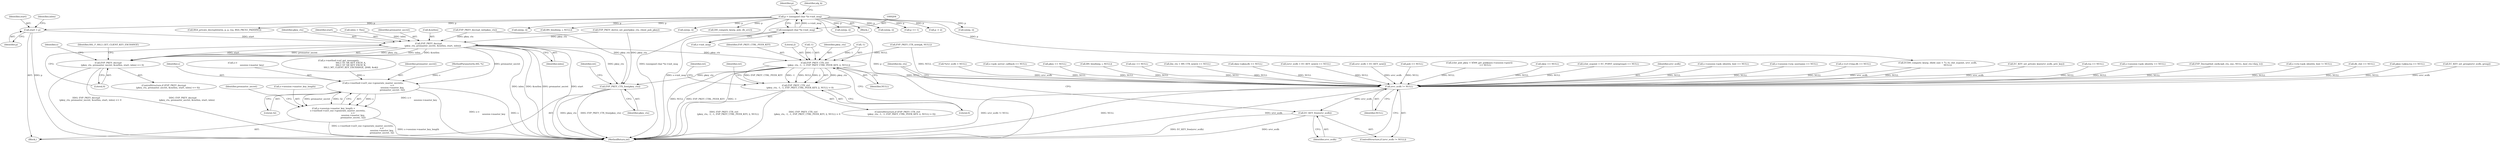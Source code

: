 digraph "0_openssl_3c66a669dfc7b3792f7af0758ea26fe8502ce70c@pointer" {
"1002056" [label="(Call,start = p)"];
"1000201" [label="(Call,p = (unsigned char *)s->init_msg)"];
"1000203" [label="(Call,(unsigned char *)s->init_msg)"];
"1002064" [label="(Call,EVP_PKEY_decrypt\n            (pkey_ctx, premaster_secret, &outlen, start, inlen))"];
"1002063" [label="(Call,EVP_PKEY_decrypt\n            (pkey_ctx, premaster_secret, &outlen, start, inlen) <= 0)"];
"1002083" [label="(Call,s->method->ssl3_enc->generate_master_secret(s,\n                                                        s->\n                                                        session->master_key,\n                                                        premaster_secret, 32))"];
"1002077" [label="(Call,s->session->master_key_length =\n            s->method->ssl3_enc->generate_master_secret(s,\n                                                        s->\n                                                        session->master_key,\n                                                        premaster_secret, 32))"];
"1002098" [label="(Call,EVP_PKEY_CTX_ctrl\n            (pkey_ctx, -1, -1, EVP_PKEY_CTRL_PEER_KEY, 2, NULL))"];
"1002097" [label="(Call,EVP_PKEY_CTX_ctrl\n            (pkey_ctx, -1, -1, EVP_PKEY_CTRL_PEER_KEY, 2, NULL) > 0)"];
"1002118" [label="(Call,EVP_PKEY_CTX_free(pkey_ctx))"];
"1002148" [label="(Call,srvr_ecdh != NULL)"];
"1002151" [label="(Call,EC_KEY_free(srvr_ecdh))"];
"1002148" [label="(Call,srvr_ecdh != NULL)"];
"1002056" [label="(Call,start = p)"];
"1002113" [label="(Identifier,ret)"];
"1001566" [label="(Call,n2s(p, i))"];
"1002119" [label="(Identifier,pkey_ctx)"];
"1001268" [label="(Call,srvr_ecdh = EC_KEY_new())"];
"1002078" [label="(Call,s->session->master_key_length)"];
"1002065" [label="(Identifier,pkey_ctx)"];
"1001475" [label="(Call,ECDH_compute_key(p, (field_size + 7) / 8, clnt_ecpoint, srvr_ecdh,\n                             NULL))"];
"1002154" [label="(Identifier,bn_ctx)"];
"1002070" [label="(Identifier,inlen)"];
"1002066" [label="(Identifier,premaster_secret)"];
"1002084" [label="(Identifier,s)"];
"1002106" [label="(Identifier,NULL)"];
"1002085" [label="(Call,s->\n                                                        session->master_key)"];
"1002060" [label="(Identifier,inlen)"];
"1002077" [label="(Call,s->session->master_key_length =\n            s->method->ssl3_enc->generate_master_secret(s,\n                                                        s->\n                                                        session->master_key,\n                                                        premaster_secret, 32))"];
"1002071" [label="(Literal,0)"];
"1002091" [label="(Literal,32)"];
"1000730" [label="(Call,pub == NULL)"];
"1001364" [label="(Call,(clnt_pub_pkey = X509_get_pubkey(s->session->peer))\n                 == NULL)"];
"1002023" [label="(Call,EVP_PKEY_derive_set_peer(pkey_ctx, client_pub_pkey))"];
"1000616" [label="(Call,skey == NULL)"];
"1001334" [label="(Call,(clnt_ecpoint = EC_POINT_new(group)) == NULL)"];
"1002099" [label="(Identifier,pkey_ctx)"];
"1002074" [label="(Identifier,SSL_F_SSL3_GET_CLIENT_KEY_EXCHANGE)"];
"1002149" [label="(Identifier,srvr_ecdh)"];
"1001755" [label="(Call,s->session->psk_identity_hint == NULL)"];
"1002096" [label="(ControlStructure,if (EVP_PKEY_CTX_ctrl\n            (pkey_ctx, -1, -1, EVP_PKEY_CTRL_PEER_KEY, 2, NULL) > 0))"];
"1002109" [label="(Identifier,ret)"];
"1002102" [label="(Call,-1)"];
"1001895" [label="(Call,s->session->srp_username == NULL)"];
"1002104" [label="(Identifier,EVP_PKEY_CTRL_PEER_KEY)"];
"1002062" [label="(ControlStructure,if (EVP_PKEY_decrypt\n            (pkey_ctx, premaster_secret, &outlen, start, inlen) <= 0))"];
"1000205" [label="(Call,s->init_msg)"];
"1000649" [label="(Call,s->s3->tmp.dh == NULL)"];
"1000203" [label="(Call,(unsigned char *)s->init_msg)"];
"1001325" [label="(Call,EC_KEY_set_private_key(srvr_ecdh, priv_key))"];
"1002058" [label="(Identifier,p)"];
"1001936" [label="(Block,)"];
"1000202" [label="(Identifier,p)"];
"1000143" [label="(Block,)"];
"1000532" [label="(Call,n2s(p, i))"];
"1000260" [label="(Call,rsa == NULL)"];
"1002057" [label="(Identifier,start)"];
"1001423" [label="(Call,p += 1)"];
"1001708" [label="(Call,s->session->psk_identity == NULL)"];
"1000575" [label="(Call,p -= 2)"];
"1002083" [label="(Call,s->method->ssl3_enc->generate_master_secret(s,\n                                                        s->\n                                                        session->master_key,\n                                                        premaster_secret, 32))"];
"1000847" [label="(Call,n2s(p, i))"];
"1002069" [label="(Identifier,start)"];
"1002005" [label="(Call,EVP_PKEY_CTX_new(pk, NULL))"];
"1002059" [label="(Call,inlen = Tlen)"];
"1002150" [label="(Identifier,NULL)"];
"1002100" [label="(Call,-1)"];
"1000385" [label="(Call,RSA_private_decrypt((int)n, p, p, rsa, RSA_PKCS1_PADDING))"];
"1002163" [label="(MethodReturn,int)"];
"1001064" [label="(Call,EVP_DecryptInit_ex(&ciph_ctx, enc, NULL, kssl_ctx->key, iv))"];
"1002152" [label="(Identifier,srvr_ecdh)"];
"1000186" [label="(Call,s->method->ssl_get_message(s,\n                                   SSL3_ST_SR_KEY_EXCH_A,\n                                   SSL3_ST_SR_KEY_EXCH_B,\n                                   SSL3_MT_CLIENT_KEY_EXCHANGE, 2048, &ok))"];
"1002008" [label="(Call,EVP_PKEY_decrypt_init(pkey_ctx))"];
"1001748" [label="(Call,s->ctx->psk_identity_hint != NULL)"];
"1000330" [label="(Call,n2s(p, i))"];
"1000704" [label="(Call,dh_clnt == NULL)"];
"1000295" [label="(Call,pkey->pkey.rsa == NULL)"];
"1002147" [label="(ControlStructure,if (srvr_ecdh != NULL))"];
"1000201" [label="(Call,p = (unsigned char *)s->init_msg)"];
"1000725" [label="(Call,BN_bin2bn(p, i, NULL))"];
"1002067" [label="(Call,&outlen)"];
"1002080" [label="(Identifier,s)"];
"1002063" [label="(Call,EVP_PKEY_decrypt\n            (pkey_ctx, premaster_secret, &outlen, start, inlen) <= 0)"];
"1002107" [label="(Literal,0)"];
"1001802" [label="(Call,n2s(p, i))"];
"1001321" [label="(Call,EC_KEY_set_group(srvr_ecdh, group))"];
"1000169" [label="(Call,*srvr_ecdh = NULL)"];
"1002090" [label="(Identifier,premaster_secret)"];
"1002097" [label="(Call,EVP_PKEY_CTX_ctrl\n            (pkey_ctx, -1, -1, EVP_PKEY_CTRL_PEER_KEY, 2, NULL) > 0)"];
"1002151" [label="(Call,EC_KEY_free(srvr_ecdh))"];
"1001590" [label="(Call,s->psk_server_callback == NULL)"];
"1002118" [label="(Call,EVP_PKEY_CTX_free(pkey_ctx))"];
"1002121" [label="(Identifier,ret)"];
"1000286" [label="(Call,pkey == NULL)"];
"1002098" [label="(Call,EVP_PKEY_CTX_ctrl\n            (pkey_ctx, -1, -1, EVP_PKEY_CTRL_PEER_KEY, 2, NULL))"];
"1000209" [label="(Identifier,alg_k)"];
"1001830" [label="(Call,BN_bin2bn(p, i, NULL))"];
"1002064" [label="(Call,EVP_PKEY_decrypt\n            (pkey_ctx, premaster_secret, &outlen, start, inlen))"];
"1002105" [label="(Literal,2)"];
"1001053" [label="(Call,enc == NULL)"];
"1000142" [label="(MethodParameterIn,SSL *s)"];
"1001409" [label="(Call,(bn_ctx = BN_CTX_new()) == NULL)"];
"1000625" [label="(Call,skey->pkey.dh == NULL)"];
"1002093" [label="(Identifier,premaster_secret)"];
"1000740" [label="(Call,DH_compute_key(p, pub, dh_srvr))"];
"1001267" [label="(Call,(srvr_ecdh = EC_KEY_new()) == NULL)"];
"1002056" -> "1001936"  [label="AST: "];
"1002056" -> "1002058"  [label="CFG: "];
"1002057" -> "1002056"  [label="AST: "];
"1002058" -> "1002056"  [label="AST: "];
"1002060" -> "1002056"  [label="CFG: "];
"1002056" -> "1002163"  [label="DDG: p"];
"1000201" -> "1002056"  [label="DDG: p"];
"1002056" -> "1002064"  [label="DDG: start"];
"1000201" -> "1000143"  [label="AST: "];
"1000201" -> "1000203"  [label="CFG: "];
"1000202" -> "1000201"  [label="AST: "];
"1000203" -> "1000201"  [label="AST: "];
"1000209" -> "1000201"  [label="CFG: "];
"1000201" -> "1002163"  [label="DDG: (unsigned char *)s->init_msg"];
"1000201" -> "1002163"  [label="DDG: p"];
"1000203" -> "1000201"  [label="DDG: s->init_msg"];
"1000201" -> "1000330"  [label="DDG: p"];
"1000201" -> "1000385"  [label="DDG: p"];
"1000201" -> "1000532"  [label="DDG: p"];
"1000201" -> "1000575"  [label="DDG: p"];
"1000201" -> "1000725"  [label="DDG: p"];
"1000201" -> "1000740"  [label="DDG: p"];
"1000201" -> "1000847"  [label="DDG: p"];
"1000201" -> "1001423"  [label="DDG: p"];
"1000201" -> "1001475"  [label="DDG: p"];
"1000201" -> "1001566"  [label="DDG: p"];
"1000201" -> "1001802"  [label="DDG: p"];
"1000203" -> "1000205"  [label="CFG: "];
"1000204" -> "1000203"  [label="AST: "];
"1000205" -> "1000203"  [label="AST: "];
"1000203" -> "1002163"  [label="DDG: s->init_msg"];
"1002064" -> "1002063"  [label="AST: "];
"1002064" -> "1002070"  [label="CFG: "];
"1002065" -> "1002064"  [label="AST: "];
"1002066" -> "1002064"  [label="AST: "];
"1002067" -> "1002064"  [label="AST: "];
"1002069" -> "1002064"  [label="AST: "];
"1002070" -> "1002064"  [label="AST: "];
"1002071" -> "1002064"  [label="CFG: "];
"1002064" -> "1002163"  [label="DDG: &outlen"];
"1002064" -> "1002163"  [label="DDG: premaster_secret"];
"1002064" -> "1002163"  [label="DDG: start"];
"1002064" -> "1002163"  [label="DDG: inlen"];
"1002064" -> "1002063"  [label="DDG: pkey_ctx"];
"1002064" -> "1002063"  [label="DDG: inlen"];
"1002064" -> "1002063"  [label="DDG: &outlen"];
"1002064" -> "1002063"  [label="DDG: start"];
"1002064" -> "1002063"  [label="DDG: premaster_secret"];
"1002008" -> "1002064"  [label="DDG: pkey_ctx"];
"1002023" -> "1002064"  [label="DDG: pkey_ctx"];
"1002059" -> "1002064"  [label="DDG: inlen"];
"1002064" -> "1002083"  [label="DDG: premaster_secret"];
"1002064" -> "1002098"  [label="DDG: pkey_ctx"];
"1002064" -> "1002118"  [label="DDG: pkey_ctx"];
"1002063" -> "1002062"  [label="AST: "];
"1002063" -> "1002071"  [label="CFG: "];
"1002071" -> "1002063"  [label="AST: "];
"1002074" -> "1002063"  [label="CFG: "];
"1002080" -> "1002063"  [label="CFG: "];
"1002063" -> "1002163"  [label="DDG: EVP_PKEY_decrypt\n            (pkey_ctx, premaster_secret, &outlen, start, inlen) <= 0"];
"1002063" -> "1002163"  [label="DDG: EVP_PKEY_decrypt\n            (pkey_ctx, premaster_secret, &outlen, start, inlen)"];
"1002083" -> "1002077"  [label="AST: "];
"1002083" -> "1002091"  [label="CFG: "];
"1002084" -> "1002083"  [label="AST: "];
"1002085" -> "1002083"  [label="AST: "];
"1002090" -> "1002083"  [label="AST: "];
"1002091" -> "1002083"  [label="AST: "];
"1002077" -> "1002083"  [label="CFG: "];
"1002083" -> "1002163"  [label="DDG: s->\n                                                        session->master_key"];
"1002083" -> "1002163"  [label="DDG: s"];
"1002083" -> "1002077"  [label="DDG: s"];
"1002083" -> "1002077"  [label="DDG: s->\n                                                        session->master_key"];
"1002083" -> "1002077"  [label="DDG: premaster_secret"];
"1002083" -> "1002077"  [label="DDG: 32"];
"1000186" -> "1002083"  [label="DDG: s"];
"1000142" -> "1002083"  [label="DDG: s"];
"1002077" -> "1001936"  [label="AST: "];
"1002078" -> "1002077"  [label="AST: "];
"1002093" -> "1002077"  [label="CFG: "];
"1002077" -> "1002163"  [label="DDG: s->method->ssl3_enc->generate_master_secret(s,\n                                                        s->\n                                                        session->master_key,\n                                                        premaster_secret, 32)"];
"1002077" -> "1002163"  [label="DDG: s->session->master_key_length"];
"1002098" -> "1002097"  [label="AST: "];
"1002098" -> "1002106"  [label="CFG: "];
"1002099" -> "1002098"  [label="AST: "];
"1002100" -> "1002098"  [label="AST: "];
"1002102" -> "1002098"  [label="AST: "];
"1002104" -> "1002098"  [label="AST: "];
"1002105" -> "1002098"  [label="AST: "];
"1002106" -> "1002098"  [label="AST: "];
"1002107" -> "1002098"  [label="CFG: "];
"1002098" -> "1002163"  [label="DDG: -1"];
"1002098" -> "1002163"  [label="DDG: NULL"];
"1002098" -> "1002163"  [label="DDG: EVP_PKEY_CTRL_PEER_KEY"];
"1002098" -> "1002097"  [label="DDG: pkey_ctx"];
"1002098" -> "1002097"  [label="DDG: EVP_PKEY_CTRL_PEER_KEY"];
"1002098" -> "1002097"  [label="DDG: -1"];
"1002098" -> "1002097"  [label="DDG: NULL"];
"1002098" -> "1002097"  [label="DDG: 2"];
"1002100" -> "1002098"  [label="DDG: 1"];
"1002102" -> "1002098"  [label="DDG: 1"];
"1002005" -> "1002098"  [label="DDG: NULL"];
"1002098" -> "1002118"  [label="DDG: pkey_ctx"];
"1002098" -> "1002148"  [label="DDG: NULL"];
"1002097" -> "1002096"  [label="AST: "];
"1002097" -> "1002107"  [label="CFG: "];
"1002107" -> "1002097"  [label="AST: "];
"1002109" -> "1002097"  [label="CFG: "];
"1002113" -> "1002097"  [label="CFG: "];
"1002097" -> "1002163"  [label="DDG: EVP_PKEY_CTX_ctrl\n            (pkey_ctx, -1, -1, EVP_PKEY_CTRL_PEER_KEY, 2, NULL) > 0"];
"1002097" -> "1002163"  [label="DDG: EVP_PKEY_CTX_ctrl\n            (pkey_ctx, -1, -1, EVP_PKEY_CTRL_PEER_KEY, 2, NULL)"];
"1002118" -> "1001936"  [label="AST: "];
"1002118" -> "1002119"  [label="CFG: "];
"1002119" -> "1002118"  [label="AST: "];
"1002121" -> "1002118"  [label="CFG: "];
"1002118" -> "1002163"  [label="DDG: EVP_PKEY_CTX_free(pkey_ctx)"];
"1002118" -> "1002163"  [label="DDG: pkey_ctx"];
"1002008" -> "1002118"  [label="DDG: pkey_ctx"];
"1002023" -> "1002118"  [label="DDG: pkey_ctx"];
"1002148" -> "1002147"  [label="AST: "];
"1002148" -> "1002150"  [label="CFG: "];
"1002149" -> "1002148"  [label="AST: "];
"1002150" -> "1002148"  [label="AST: "];
"1002152" -> "1002148"  [label="CFG: "];
"1002154" -> "1002148"  [label="CFG: "];
"1002148" -> "1002163"  [label="DDG: srvr_ecdh != NULL"];
"1002148" -> "1002163"  [label="DDG: NULL"];
"1002148" -> "1002163"  [label="DDG: srvr_ecdh"];
"1001325" -> "1002148"  [label="DDG: srvr_ecdh"];
"1001321" -> "1002148"  [label="DDG: srvr_ecdh"];
"1001475" -> "1002148"  [label="DDG: srvr_ecdh"];
"1001475" -> "1002148"  [label="DDG: NULL"];
"1001268" -> "1002148"  [label="DDG: srvr_ecdh"];
"1000169" -> "1002148"  [label="DDG: srvr_ecdh"];
"1001053" -> "1002148"  [label="DDG: NULL"];
"1001830" -> "1002148"  [label="DDG: NULL"];
"1000295" -> "1002148"  [label="DDG: NULL"];
"1001590" -> "1002148"  [label="DDG: NULL"];
"1000704" -> "1002148"  [label="DDG: NULL"];
"1000730" -> "1002148"  [label="DDG: NULL"];
"1001409" -> "1002148"  [label="DDG: NULL"];
"1001755" -> "1002148"  [label="DDG: NULL"];
"1001364" -> "1002148"  [label="DDG: NULL"];
"1000616" -> "1002148"  [label="DDG: NULL"];
"1002005" -> "1002148"  [label="DDG: NULL"];
"1001267" -> "1002148"  [label="DDG: NULL"];
"1000625" -> "1002148"  [label="DDG: NULL"];
"1001748" -> "1002148"  [label="DDG: NULL"];
"1000260" -> "1002148"  [label="DDG: NULL"];
"1001064" -> "1002148"  [label="DDG: NULL"];
"1001895" -> "1002148"  [label="DDG: NULL"];
"1001334" -> "1002148"  [label="DDG: NULL"];
"1001708" -> "1002148"  [label="DDG: NULL"];
"1000286" -> "1002148"  [label="DDG: NULL"];
"1000649" -> "1002148"  [label="DDG: NULL"];
"1002148" -> "1002151"  [label="DDG: srvr_ecdh"];
"1002151" -> "1002147"  [label="AST: "];
"1002151" -> "1002152"  [label="CFG: "];
"1002152" -> "1002151"  [label="AST: "];
"1002154" -> "1002151"  [label="CFG: "];
"1002151" -> "1002163"  [label="DDG: srvr_ecdh"];
"1002151" -> "1002163"  [label="DDG: EC_KEY_free(srvr_ecdh)"];
}
